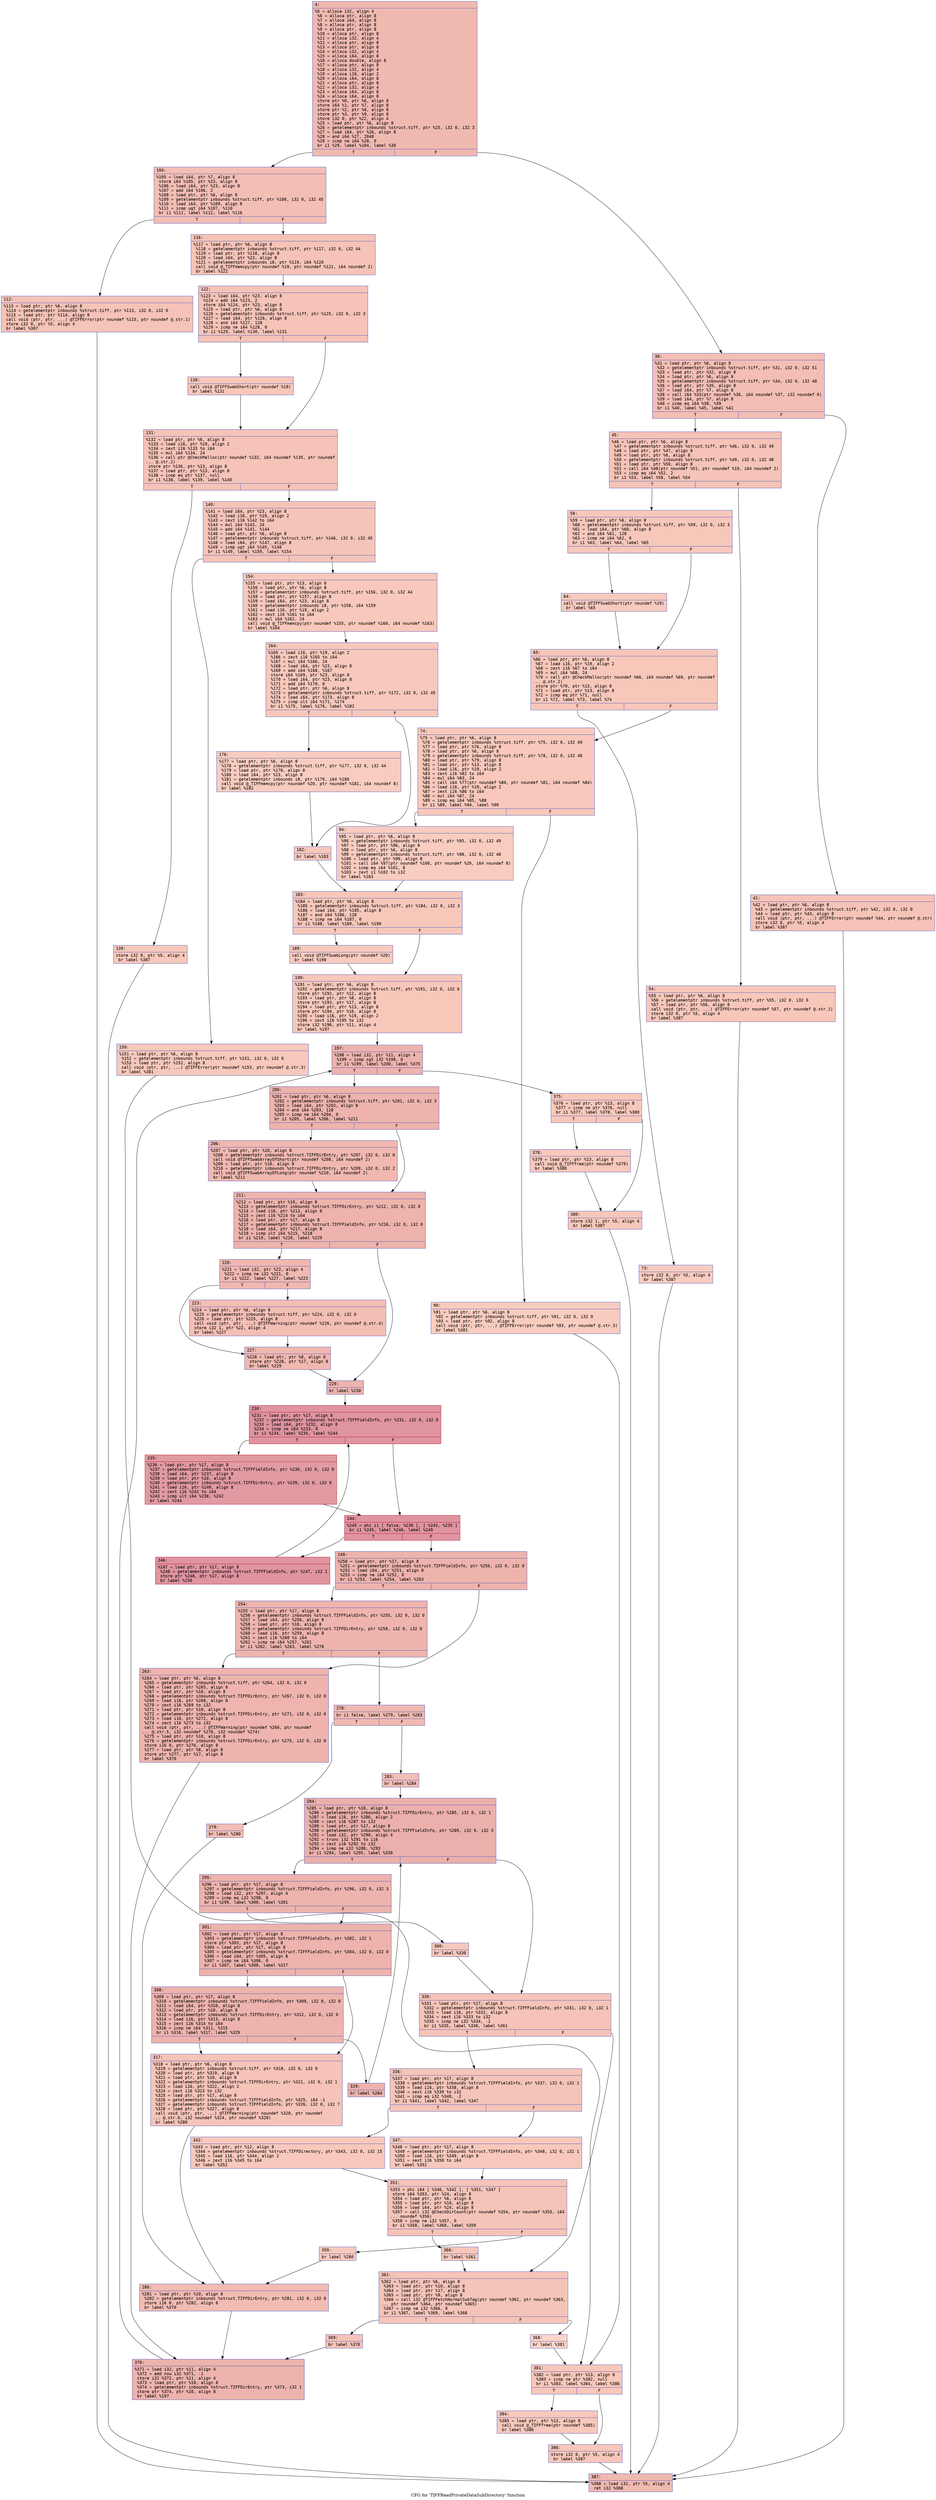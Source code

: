digraph "CFG for 'TIFFReadPrivateDataSubDirectory' function" {
	label="CFG for 'TIFFReadPrivateDataSubDirectory' function";

	Node0x600003046120 [shape=record,color="#3d50c3ff", style=filled, fillcolor="#de614d70" fontname="Courier",label="{4:\l|  %5 = alloca i32, align 4\l  %6 = alloca ptr, align 8\l  %7 = alloca i64, align 8\l  %8 = alloca ptr, align 8\l  %9 = alloca ptr, align 8\l  %10 = alloca ptr, align 8\l  %11 = alloca i32, align 4\l  %12 = alloca ptr, align 8\l  %13 = alloca ptr, align 8\l  %14 = alloca i32, align 4\l  %15 = alloca i64, align 8\l  %16 = alloca double, align 8\l  %17 = alloca ptr, align 8\l  %18 = alloca i32, align 4\l  %19 = alloca i16, align 2\l  %20 = alloca i64, align 8\l  %21 = alloca ptr, align 8\l  %22 = alloca i32, align 4\l  %23 = alloca i64, align 8\l  %24 = alloca i64, align 8\l  store ptr %0, ptr %6, align 8\l  store i64 %1, ptr %7, align 8\l  store ptr %2, ptr %8, align 8\l  store ptr %3, ptr %9, align 8\l  store i32 0, ptr %22, align 4\l  %25 = load ptr, ptr %6, align 8\l  %26 = getelementptr inbounds %struct.tiff, ptr %25, i32 0, i32 3\l  %27 = load i64, ptr %26, align 8\l  %28 = and i64 %27, 2048\l  %29 = icmp ne i64 %28, 0\l  br i1 %29, label %104, label %30\l|{<s0>T|<s1>F}}"];
	Node0x600003046120:s0 -> Node0x6000030464e0[tooltip="4 -> 104\nProbability 50.00%" ];
	Node0x600003046120:s1 -> Node0x600003046170[tooltip="4 -> 30\nProbability 50.00%" ];
	Node0x600003046170 [shape=record,color="#3d50c3ff", style=filled, fillcolor="#e36c5570" fontname="Courier",label="{30:\l|  %31 = load ptr, ptr %6, align 8\l  %32 = getelementptr inbounds %struct.tiff, ptr %31, i32 0, i32 51\l  %33 = load ptr, ptr %32, align 8\l  %34 = load ptr, ptr %6, align 8\l  %35 = getelementptr inbounds %struct.tiff, ptr %34, i32 0, i32 48\l  %36 = load ptr, ptr %35, align 8\l  %37 = load i64, ptr %7, align 8\l  %38 = call i64 %33(ptr noundef %36, i64 noundef %37, i32 noundef 0)\l  %39 = load i64, ptr %7, align 8\l  %40 = icmp eq i64 %38, %39\l  br i1 %40, label %45, label %41\l|{<s0>T|<s1>F}}"];
	Node0x600003046170:s0 -> Node0x600003046210[tooltip="30 -> 45\nProbability 50.00%" ];
	Node0x600003046170:s1 -> Node0x6000030461c0[tooltip="30 -> 41\nProbability 50.00%" ];
	Node0x6000030461c0 [shape=record,color="#3d50c3ff", style=filled, fillcolor="#e8765c70" fontname="Courier",label="{41:\l|  %42 = load ptr, ptr %6, align 8\l  %43 = getelementptr inbounds %struct.tiff, ptr %42, i32 0, i32 0\l  %44 = load ptr, ptr %43, align 8\l  call void (ptr, ptr, ...) @TIFFError(ptr noundef %44, ptr noundef @.str)\l  store i32 0, ptr %5, align 4\l  br label %387\l}"];
	Node0x6000030461c0 -> Node0x600003047750[tooltip="41 -> 387\nProbability 100.00%" ];
	Node0x600003046210 [shape=record,color="#3d50c3ff", style=filled, fillcolor="#e8765c70" fontname="Courier",label="{45:\l|  %46 = load ptr, ptr %6, align 8\l  %47 = getelementptr inbounds %struct.tiff, ptr %46, i32 0, i32 49\l  %48 = load ptr, ptr %47, align 8\l  %49 = load ptr, ptr %6, align 8\l  %50 = getelementptr inbounds %struct.tiff, ptr %49, i32 0, i32 48\l  %51 = load ptr, ptr %50, align 8\l  %52 = call i64 %48(ptr noundef %51, ptr noundef %19, i64 noundef 2)\l  %53 = icmp eq i64 %52, 2\l  br i1 %53, label %58, label %54\l|{<s0>T|<s1>F}}"];
	Node0x600003046210:s0 -> Node0x6000030462b0[tooltip="45 -> 58\nProbability 50.00%" ];
	Node0x600003046210:s1 -> Node0x600003046260[tooltip="45 -> 54\nProbability 50.00%" ];
	Node0x600003046260 [shape=record,color="#3d50c3ff", style=filled, fillcolor="#ec7f6370" fontname="Courier",label="{54:\l|  %55 = load ptr, ptr %6, align 8\l  %56 = getelementptr inbounds %struct.tiff, ptr %55, i32 0, i32 0\l  %57 = load ptr, ptr %56, align 8\l  call void (ptr, ptr, ...) @TIFFError(ptr noundef %57, ptr noundef @.str.1)\l  store i32 0, ptr %5, align 4\l  br label %387\l}"];
	Node0x600003046260 -> Node0x600003047750[tooltip="54 -> 387\nProbability 100.00%" ];
	Node0x6000030462b0 [shape=record,color="#3d50c3ff", style=filled, fillcolor="#ec7f6370" fontname="Courier",label="{58:\l|  %59 = load ptr, ptr %6, align 8\l  %60 = getelementptr inbounds %struct.tiff, ptr %59, i32 0, i32 3\l  %61 = load i64, ptr %60, align 8\l  %62 = and i64 %61, 128\l  %63 = icmp ne i64 %62, 0\l  br i1 %63, label %64, label %65\l|{<s0>T|<s1>F}}"];
	Node0x6000030462b0:s0 -> Node0x600003046300[tooltip="58 -> 64\nProbability 50.00%" ];
	Node0x6000030462b0:s1 -> Node0x600003046350[tooltip="58 -> 65\nProbability 50.00%" ];
	Node0x600003046300 [shape=record,color="#3d50c3ff", style=filled, fillcolor="#ef886b70" fontname="Courier",label="{64:\l|  call void @TIFFSwabShort(ptr noundef %19)\l  br label %65\l}"];
	Node0x600003046300 -> Node0x600003046350[tooltip="64 -> 65\nProbability 100.00%" ];
	Node0x600003046350 [shape=record,color="#3d50c3ff", style=filled, fillcolor="#ec7f6370" fontname="Courier",label="{65:\l|  %66 = load ptr, ptr %6, align 8\l  %67 = load i16, ptr %19, align 2\l  %68 = zext i16 %67 to i64\l  %69 = mul i64 %68, 24\l  %70 = call ptr @CheckMalloc(ptr noundef %66, i64 noundef %69, ptr noundef\l... @.str.2)\l  store ptr %70, ptr %13, align 8\l  %71 = load ptr, ptr %13, align 8\l  %72 = icmp eq ptr %71, null\l  br i1 %72, label %73, label %74\l|{<s0>T|<s1>F}}"];
	Node0x600003046350:s0 -> Node0x6000030463a0[tooltip="65 -> 73\nProbability 37.50%" ];
	Node0x600003046350:s1 -> Node0x6000030463f0[tooltip="65 -> 74\nProbability 62.50%" ];
	Node0x6000030463a0 [shape=record,color="#3d50c3ff", style=filled, fillcolor="#f08b6e70" fontname="Courier",label="{73:\l|  store i32 0, ptr %5, align 4\l  br label %387\l}"];
	Node0x6000030463a0 -> Node0x600003047750[tooltip="73 -> 387\nProbability 100.00%" ];
	Node0x6000030463f0 [shape=record,color="#3d50c3ff", style=filled, fillcolor="#ed836670" fontname="Courier",label="{74:\l|  %75 = load ptr, ptr %6, align 8\l  %76 = getelementptr inbounds %struct.tiff, ptr %75, i32 0, i32 49\l  %77 = load ptr, ptr %76, align 8\l  %78 = load ptr, ptr %6, align 8\l  %79 = getelementptr inbounds %struct.tiff, ptr %78, i32 0, i32 48\l  %80 = load ptr, ptr %79, align 8\l  %81 = load ptr, ptr %13, align 8\l  %82 = load i16, ptr %19, align 2\l  %83 = zext i16 %82 to i64\l  %84 = mul i64 %83, 24\l  %85 = call i64 %77(ptr noundef %80, ptr noundef %81, i64 noundef %84)\l  %86 = load i16, ptr %19, align 2\l  %87 = zext i16 %86 to i64\l  %88 = mul i64 %87, 24\l  %89 = icmp eq i64 %85, %88\l  br i1 %89, label %94, label %90\l|{<s0>T|<s1>F}}"];
	Node0x6000030463f0:s0 -> Node0x600003046490[tooltip="74 -> 94\nProbability 50.00%" ];
	Node0x6000030463f0:s1 -> Node0x600003046440[tooltip="74 -> 90\nProbability 50.00%" ];
	Node0x600003046440 [shape=record,color="#3d50c3ff", style=filled, fillcolor="#f08b6e70" fontname="Courier",label="{90:\l|  %91 = load ptr, ptr %6, align 8\l  %92 = getelementptr inbounds %struct.tiff, ptr %91, i32 0, i32 0\l  %93 = load ptr, ptr %92, align 8\l  call void (ptr, ptr, ...) @TIFFError(ptr noundef %93, ptr noundef @.str.3)\l  br label %381\l}"];
	Node0x600003046440 -> Node0x600003047660[tooltip="90 -> 381\nProbability 100.00%" ];
	Node0x600003046490 [shape=record,color="#3d50c3ff", style=filled, fillcolor="#f08b6e70" fontname="Courier",label="{94:\l|  %95 = load ptr, ptr %6, align 8\l  %96 = getelementptr inbounds %struct.tiff, ptr %95, i32 0, i32 49\l  %97 = load ptr, ptr %96, align 8\l  %98 = load ptr, ptr %6, align 8\l  %99 = getelementptr inbounds %struct.tiff, ptr %98, i32 0, i32 48\l  %100 = load ptr, ptr %99, align 8\l  %101 = call i64 %97(ptr noundef %100, ptr noundef %20, i64 noundef 8)\l  %102 = icmp eq i64 %101, 8\l  %103 = zext i1 %102 to i32\l  br label %183\l}"];
	Node0x600003046490 -> Node0x6000030468f0[tooltip="94 -> 183\nProbability 100.00%" ];
	Node0x6000030464e0 [shape=record,color="#3d50c3ff", style=filled, fillcolor="#e36c5570" fontname="Courier",label="{104:\l|  %105 = load i64, ptr %7, align 8\l  store i64 %105, ptr %23, align 8\l  %106 = load i64, ptr %23, align 8\l  %107 = add i64 %106, 2\l  %108 = load ptr, ptr %6, align 8\l  %109 = getelementptr inbounds %struct.tiff, ptr %108, i32 0, i32 45\l  %110 = load i64, ptr %109, align 8\l  %111 = icmp ugt i64 %107, %110\l  br i1 %111, label %112, label %116\l|{<s0>T|<s1>F}}"];
	Node0x6000030464e0:s0 -> Node0x600003046530[tooltip="104 -> 112\nProbability 50.00%" ];
	Node0x6000030464e0:s1 -> Node0x600003046580[tooltip="104 -> 116\nProbability 50.00%" ];
	Node0x600003046530 [shape=record,color="#3d50c3ff", style=filled, fillcolor="#e8765c70" fontname="Courier",label="{112:\l|  %113 = load ptr, ptr %6, align 8\l  %114 = getelementptr inbounds %struct.tiff, ptr %113, i32 0, i32 0\l  %115 = load ptr, ptr %114, align 8\l  call void (ptr, ptr, ...) @TIFFError(ptr noundef %115, ptr noundef @.str.1)\l  store i32 0, ptr %5, align 4\l  br label %387\l}"];
	Node0x600003046530 -> Node0x600003047750[tooltip="112 -> 387\nProbability 100.00%" ];
	Node0x600003046580 [shape=record,color="#3d50c3ff", style=filled, fillcolor="#e8765c70" fontname="Courier",label="{116:\l|  %117 = load ptr, ptr %6, align 8\l  %118 = getelementptr inbounds %struct.tiff, ptr %117, i32 0, i32 44\l  %119 = load ptr, ptr %118, align 8\l  %120 = load i64, ptr %23, align 8\l  %121 = getelementptr inbounds i8, ptr %119, i64 %120\l  call void @_TIFFmemcpy(ptr noundef %19, ptr noundef %121, i64 noundef 2)\l  br label %122\l}"];
	Node0x600003046580 -> Node0x6000030465d0[tooltip="116 -> 122\nProbability 100.00%" ];
	Node0x6000030465d0 [shape=record,color="#3d50c3ff", style=filled, fillcolor="#e8765c70" fontname="Courier",label="{122:\l|  %123 = load i64, ptr %23, align 8\l  %124 = add i64 %123, 2\l  store i64 %124, ptr %23, align 8\l  %125 = load ptr, ptr %6, align 8\l  %126 = getelementptr inbounds %struct.tiff, ptr %125, i32 0, i32 3\l  %127 = load i64, ptr %126, align 8\l  %128 = and i64 %127, 128\l  %129 = icmp ne i64 %128, 0\l  br i1 %129, label %130, label %131\l|{<s0>T|<s1>F}}"];
	Node0x6000030465d0:s0 -> Node0x600003046620[tooltip="122 -> 130\nProbability 50.00%" ];
	Node0x6000030465d0:s1 -> Node0x600003046670[tooltip="122 -> 131\nProbability 50.00%" ];
	Node0x600003046620 [shape=record,color="#3d50c3ff", style=filled, fillcolor="#ec7f6370" fontname="Courier",label="{130:\l|  call void @TIFFSwabShort(ptr noundef %19)\l  br label %131\l}"];
	Node0x600003046620 -> Node0x600003046670[tooltip="130 -> 131\nProbability 100.00%" ];
	Node0x600003046670 [shape=record,color="#3d50c3ff", style=filled, fillcolor="#e8765c70" fontname="Courier",label="{131:\l|  %132 = load ptr, ptr %6, align 8\l  %133 = load i16, ptr %19, align 2\l  %134 = zext i16 %133 to i64\l  %135 = mul i64 %134, 24\l  %136 = call ptr @CheckMalloc(ptr noundef %132, i64 noundef %135, ptr noundef\l... @.str.2)\l  store ptr %136, ptr %13, align 8\l  %137 = load ptr, ptr %13, align 8\l  %138 = icmp eq ptr %137, null\l  br i1 %138, label %139, label %140\l|{<s0>T|<s1>F}}"];
	Node0x600003046670:s0 -> Node0x6000030466c0[tooltip="131 -> 139\nProbability 37.50%" ];
	Node0x600003046670:s1 -> Node0x600003046710[tooltip="131 -> 140\nProbability 62.50%" ];
	Node0x6000030466c0 [shape=record,color="#3d50c3ff", style=filled, fillcolor="#ed836670" fontname="Courier",label="{139:\l|  store i32 0, ptr %5, align 4\l  br label %387\l}"];
	Node0x6000030466c0 -> Node0x600003047750[tooltip="139 -> 387\nProbability 100.00%" ];
	Node0x600003046710 [shape=record,color="#3d50c3ff", style=filled, fillcolor="#e97a5f70" fontname="Courier",label="{140:\l|  %141 = load i64, ptr %23, align 8\l  %142 = load i16, ptr %19, align 2\l  %143 = zext i16 %142 to i64\l  %144 = mul i64 %143, 24\l  %145 = add i64 %141, %144\l  %146 = load ptr, ptr %6, align 8\l  %147 = getelementptr inbounds %struct.tiff, ptr %146, i32 0, i32 45\l  %148 = load i64, ptr %147, align 8\l  %149 = icmp ugt i64 %145, %148\l  br i1 %149, label %150, label %154\l|{<s0>T|<s1>F}}"];
	Node0x600003046710:s0 -> Node0x600003046760[tooltip="140 -> 150\nProbability 50.00%" ];
	Node0x600003046710:s1 -> Node0x6000030467b0[tooltip="140 -> 154\nProbability 50.00%" ];
	Node0x600003046760 [shape=record,color="#3d50c3ff", style=filled, fillcolor="#ed836670" fontname="Courier",label="{150:\l|  %151 = load ptr, ptr %6, align 8\l  %152 = getelementptr inbounds %struct.tiff, ptr %151, i32 0, i32 0\l  %153 = load ptr, ptr %152, align 8\l  call void (ptr, ptr, ...) @TIFFError(ptr noundef %153, ptr noundef @.str.3)\l  br label %381\l}"];
	Node0x600003046760 -> Node0x600003047660[tooltip="150 -> 381\nProbability 100.00%" ];
	Node0x6000030467b0 [shape=record,color="#3d50c3ff", style=filled, fillcolor="#ed836670" fontname="Courier",label="{154:\l|  %155 = load ptr, ptr %13, align 8\l  %156 = load ptr, ptr %6, align 8\l  %157 = getelementptr inbounds %struct.tiff, ptr %156, i32 0, i32 44\l  %158 = load ptr, ptr %157, align 8\l  %159 = load i64, ptr %23, align 8\l  %160 = getelementptr inbounds i8, ptr %158, i64 %159\l  %161 = load i16, ptr %19, align 2\l  %162 = zext i16 %161 to i64\l  %163 = mul i64 %162, 24\l  call void @_TIFFmemcpy(ptr noundef %155, ptr noundef %160, i64 noundef %163)\l  br label %164\l}"];
	Node0x6000030467b0 -> Node0x600003046800[tooltip="154 -> 164\nProbability 100.00%" ];
	Node0x600003046800 [shape=record,color="#3d50c3ff", style=filled, fillcolor="#ed836670" fontname="Courier",label="{164:\l|  %165 = load i16, ptr %19, align 2\l  %166 = zext i16 %165 to i64\l  %167 = mul i64 %166, 24\l  %168 = load i64, ptr %23, align 8\l  %169 = add i64 %168, %167\l  store i64 %169, ptr %23, align 8\l  %170 = load i64, ptr %23, align 8\l  %171 = add i64 %170, 8\l  %172 = load ptr, ptr %6, align 8\l  %173 = getelementptr inbounds %struct.tiff, ptr %172, i32 0, i32 45\l  %174 = load i64, ptr %173, align 8\l  %175 = icmp ult i64 %171, %174\l  br i1 %175, label %176, label %182\l|{<s0>T|<s1>F}}"];
	Node0x600003046800:s0 -> Node0x600003046850[tooltip="164 -> 176\nProbability 50.00%" ];
	Node0x600003046800:s1 -> Node0x6000030468a0[tooltip="164 -> 182\nProbability 50.00%" ];
	Node0x600003046850 [shape=record,color="#3d50c3ff", style=filled, fillcolor="#f08b6e70" fontname="Courier",label="{176:\l|  %177 = load ptr, ptr %6, align 8\l  %178 = getelementptr inbounds %struct.tiff, ptr %177, i32 0, i32 44\l  %179 = load ptr, ptr %178, align 8\l  %180 = load i64, ptr %23, align 8\l  %181 = getelementptr inbounds i8, ptr %179, i64 %180\l  call void @_TIFFmemcpy(ptr noundef %20, ptr noundef %181, i64 noundef 8)\l  br label %182\l}"];
	Node0x600003046850 -> Node0x6000030468a0[tooltip="176 -> 182\nProbability 100.00%" ];
	Node0x6000030468a0 [shape=record,color="#3d50c3ff", style=filled, fillcolor="#ed836670" fontname="Courier",label="{182:\l|  br label %183\l}"];
	Node0x6000030468a0 -> Node0x6000030468f0[tooltip="182 -> 183\nProbability 100.00%" ];
	Node0x6000030468f0 [shape=record,color="#3d50c3ff", style=filled, fillcolor="#ec7f6370" fontname="Courier",label="{183:\l|  %184 = load ptr, ptr %6, align 8\l  %185 = getelementptr inbounds %struct.tiff, ptr %184, i32 0, i32 3\l  %186 = load i64, ptr %185, align 8\l  %187 = and i64 %186, 128\l  %188 = icmp ne i64 %187, 0\l  br i1 %188, label %189, label %190\l|{<s0>T|<s1>F}}"];
	Node0x6000030468f0:s0 -> Node0x600003046940[tooltip="183 -> 189\nProbability 50.00%" ];
	Node0x6000030468f0:s1 -> Node0x600003046990[tooltip="183 -> 190\nProbability 50.00%" ];
	Node0x600003046940 [shape=record,color="#3d50c3ff", style=filled, fillcolor="#ef886b70" fontname="Courier",label="{189:\l|  call void @TIFFSwabLong(ptr noundef %20)\l  br label %190\l}"];
	Node0x600003046940 -> Node0x600003046990[tooltip="189 -> 190\nProbability 100.00%" ];
	Node0x600003046990 [shape=record,color="#3d50c3ff", style=filled, fillcolor="#ec7f6370" fontname="Courier",label="{190:\l|  %191 = load ptr, ptr %6, align 8\l  %192 = getelementptr inbounds %struct.tiff, ptr %191, i32 0, i32 6\l  store ptr %192, ptr %12, align 8\l  %193 = load ptr, ptr %8, align 8\l  store ptr %193, ptr %17, align 8\l  %194 = load ptr, ptr %13, align 8\l  store ptr %194, ptr %10, align 8\l  %195 = load i16, ptr %19, align 2\l  %196 = zext i16 %195 to i32\l  store i32 %196, ptr %11, align 4\l  br label %197\l}"];
	Node0x600003046990 -> Node0x6000030469e0[tooltip="190 -> 197\nProbability 100.00%" ];
	Node0x6000030469e0 [shape=record,color="#3d50c3ff", style=filled, fillcolor="#d6524470" fontname="Courier",label="{197:\l|  %198 = load i32, ptr %11, align 4\l  %199 = icmp sgt i32 %198, 0\l  br i1 %199, label %200, label %375\l|{<s0>T|<s1>F}}"];
	Node0x6000030469e0:s0 -> Node0x600003046a30[tooltip="197 -> 200\nProbability 96.88%" ];
	Node0x6000030469e0:s1 -> Node0x600003047570[tooltip="197 -> 375\nProbability 3.12%" ];
	Node0x600003046a30 [shape=record,color="#3d50c3ff", style=filled, fillcolor="#d6524470" fontname="Courier",label="{200:\l|  %201 = load ptr, ptr %6, align 8\l  %202 = getelementptr inbounds %struct.tiff, ptr %201, i32 0, i32 3\l  %203 = load i64, ptr %202, align 8\l  %204 = and i64 %203, 128\l  %205 = icmp ne i64 %204, 0\l  br i1 %205, label %206, label %211\l|{<s0>T|<s1>F}}"];
	Node0x600003046a30:s0 -> Node0x600003046a80[tooltip="200 -> 206\nProbability 50.00%" ];
	Node0x600003046a30:s1 -> Node0x600003046ad0[tooltip="200 -> 211\nProbability 50.00%" ];
	Node0x600003046a80 [shape=record,color="#3d50c3ff", style=filled, fillcolor="#dc5d4a70" fontname="Courier",label="{206:\l|  %207 = load ptr, ptr %10, align 8\l  %208 = getelementptr inbounds %struct.TIFFDirEntry, ptr %207, i32 0, i32 0\l  call void @TIFFSwabArrayOfShort(ptr noundef %208, i64 noundef 2)\l  %209 = load ptr, ptr %10, align 8\l  %210 = getelementptr inbounds %struct.TIFFDirEntry, ptr %209, i32 0, i32 2\l  call void @TIFFSwabArrayOfLong(ptr noundef %210, i64 noundef 2)\l  br label %211\l}"];
	Node0x600003046a80 -> Node0x600003046ad0[tooltip="206 -> 211\nProbability 100.00%" ];
	Node0x600003046ad0 [shape=record,color="#3d50c3ff", style=filled, fillcolor="#d6524470" fontname="Courier",label="{211:\l|  %212 = load ptr, ptr %10, align 8\l  %213 = getelementptr inbounds %struct.TIFFDirEntry, ptr %212, i32 0, i32 0\l  %214 = load i16, ptr %213, align 8\l  %215 = zext i16 %214 to i64\l  %216 = load ptr, ptr %17, align 8\l  %217 = getelementptr inbounds %struct.TIFFFieldInfo, ptr %216, i32 0, i32 0\l  %218 = load i64, ptr %217, align 8\l  %219 = icmp ult i64 %215, %218\l  br i1 %219, label %220, label %229\l|{<s0>T|<s1>F}}"];
	Node0x600003046ad0:s0 -> Node0x600003046b20[tooltip="211 -> 220\nProbability 50.00%" ];
	Node0x600003046ad0:s1 -> Node0x600003046c10[tooltip="211 -> 229\nProbability 50.00%" ];
	Node0x600003046b20 [shape=record,color="#3d50c3ff", style=filled, fillcolor="#dc5d4a70" fontname="Courier",label="{220:\l|  %221 = load i32, ptr %22, align 4\l  %222 = icmp ne i32 %221, 0\l  br i1 %222, label %227, label %223\l|{<s0>T|<s1>F}}"];
	Node0x600003046b20:s0 -> Node0x600003046bc0[tooltip="220 -> 227\nProbability 62.50%" ];
	Node0x600003046b20:s1 -> Node0x600003046b70[tooltip="220 -> 223\nProbability 37.50%" ];
	Node0x600003046b70 [shape=record,color="#3d50c3ff", style=filled, fillcolor="#e36c5570" fontname="Courier",label="{223:\l|  %224 = load ptr, ptr %6, align 8\l  %225 = getelementptr inbounds %struct.tiff, ptr %224, i32 0, i32 0\l  %226 = load ptr, ptr %225, align 8\l  call void (ptr, ptr, ...) @TIFFWarning(ptr noundef %226, ptr noundef @.str.4)\l  store i32 1, ptr %22, align 4\l  br label %227\l}"];
	Node0x600003046b70 -> Node0x600003046bc0[tooltip="223 -> 227\nProbability 100.00%" ];
	Node0x600003046bc0 [shape=record,color="#3d50c3ff", style=filled, fillcolor="#dc5d4a70" fontname="Courier",label="{227:\l|  %228 = load ptr, ptr %8, align 8\l  store ptr %228, ptr %17, align 8\l  br label %229\l}"];
	Node0x600003046bc0 -> Node0x600003046c10[tooltip="227 -> 229\nProbability 100.00%" ];
	Node0x600003046c10 [shape=record,color="#3d50c3ff", style=filled, fillcolor="#d6524470" fontname="Courier",label="{229:\l|  br label %230\l}"];
	Node0x600003046c10 -> Node0x600003046c60[tooltip="229 -> 230\nProbability 100.00%" ];
	Node0x600003046c60 [shape=record,color="#b70d28ff", style=filled, fillcolor="#b70d2870" fontname="Courier",label="{230:\l|  %231 = load ptr, ptr %17, align 8\l  %232 = getelementptr inbounds %struct.TIFFFieldInfo, ptr %231, i32 0, i32 0\l  %233 = load i64, ptr %232, align 8\l  %234 = icmp ne i64 %233, 0\l  br i1 %234, label %235, label %244\l|{<s0>T|<s1>F}}"];
	Node0x600003046c60:s0 -> Node0x600003046cb0[tooltip="230 -> 235\nProbability 62.50%" ];
	Node0x600003046c60:s1 -> Node0x600003046d00[tooltip="230 -> 244\nProbability 37.50%" ];
	Node0x600003046cb0 [shape=record,color="#b70d28ff", style=filled, fillcolor="#bb1b2c70" fontname="Courier",label="{235:\l|  %236 = load ptr, ptr %17, align 8\l  %237 = getelementptr inbounds %struct.TIFFFieldInfo, ptr %236, i32 0, i32 0\l  %238 = load i64, ptr %237, align 8\l  %239 = load ptr, ptr %10, align 8\l  %240 = getelementptr inbounds %struct.TIFFDirEntry, ptr %239, i32 0, i32 0\l  %241 = load i16, ptr %240, align 8\l  %242 = zext i16 %241 to i64\l  %243 = icmp ult i64 %238, %242\l  br label %244\l}"];
	Node0x600003046cb0 -> Node0x600003046d00[tooltip="235 -> 244\nProbability 100.00%" ];
	Node0x600003046d00 [shape=record,color="#b70d28ff", style=filled, fillcolor="#b70d2870" fontname="Courier",label="{244:\l|  %245 = phi i1 [ false, %230 ], [ %243, %235 ]\l  br i1 %245, label %246, label %249\l|{<s0>T|<s1>F}}"];
	Node0x600003046d00:s0 -> Node0x600003046d50[tooltip="244 -> 246\nProbability 96.88%" ];
	Node0x600003046d00:s1 -> Node0x600003046da0[tooltip="244 -> 249\nProbability 3.12%" ];
	Node0x600003046d50 [shape=record,color="#b70d28ff", style=filled, fillcolor="#b70d2870" fontname="Courier",label="{246:\l|  %247 = load ptr, ptr %17, align 8\l  %248 = getelementptr inbounds %struct.TIFFFieldInfo, ptr %247, i32 1\l  store ptr %248, ptr %17, align 8\l  br label %230\l}"];
	Node0x600003046d50 -> Node0x600003046c60[tooltip="246 -> 230\nProbability 100.00%" ];
	Node0x600003046da0 [shape=record,color="#3d50c3ff", style=filled, fillcolor="#d6524470" fontname="Courier",label="{249:\l|  %250 = load ptr, ptr %17, align 8\l  %251 = getelementptr inbounds %struct.TIFFFieldInfo, ptr %250, i32 0, i32 0\l  %252 = load i64, ptr %251, align 8\l  %253 = icmp ne i64 %252, 0\l  br i1 %253, label %254, label %263\l|{<s0>T|<s1>F}}"];
	Node0x600003046da0:s0 -> Node0x600003046df0[tooltip="249 -> 254\nProbability 62.50%" ];
	Node0x600003046da0:s1 -> Node0x600003046e40[tooltip="249 -> 263\nProbability 37.50%" ];
	Node0x600003046df0 [shape=record,color="#3d50c3ff", style=filled, fillcolor="#d8564670" fontname="Courier",label="{254:\l|  %255 = load ptr, ptr %17, align 8\l  %256 = getelementptr inbounds %struct.TIFFFieldInfo, ptr %255, i32 0, i32 0\l  %257 = load i64, ptr %256, align 8\l  %258 = load ptr, ptr %10, align 8\l  %259 = getelementptr inbounds %struct.TIFFDirEntry, ptr %258, i32 0, i32 0\l  %260 = load i16, ptr %259, align 8\l  %261 = zext i16 %260 to i64\l  %262 = icmp ne i64 %257, %261\l  br i1 %262, label %263, label %278\l|{<s0>T|<s1>F}}"];
	Node0x600003046df0:s0 -> Node0x600003046e40[tooltip="254 -> 263\nProbability 50.00%" ];
	Node0x600003046df0:s1 -> Node0x600003046e90[tooltip="254 -> 278\nProbability 50.00%" ];
	Node0x600003046e40 [shape=record,color="#3d50c3ff", style=filled, fillcolor="#d8564670" fontname="Courier",label="{263:\l|  %264 = load ptr, ptr %6, align 8\l  %265 = getelementptr inbounds %struct.tiff, ptr %264, i32 0, i32 0\l  %266 = load ptr, ptr %265, align 8\l  %267 = load ptr, ptr %10, align 8\l  %268 = getelementptr inbounds %struct.TIFFDirEntry, ptr %267, i32 0, i32 0\l  %269 = load i16, ptr %268, align 8\l  %270 = zext i16 %269 to i32\l  %271 = load ptr, ptr %10, align 8\l  %272 = getelementptr inbounds %struct.TIFFDirEntry, ptr %271, i32 0, i32 0\l  %273 = load i16, ptr %272, align 8\l  %274 = zext i16 %273 to i32\l  call void (ptr, ptr, ...) @TIFFWarning(ptr noundef %266, ptr noundef\l... @.str.5, i32 noundef %270, i32 noundef %274)\l  %275 = load ptr, ptr %10, align 8\l  %276 = getelementptr inbounds %struct.TIFFDirEntry, ptr %275, i32 0, i32 0\l  store i16 0, ptr %276, align 8\l  %277 = load ptr, ptr %8, align 8\l  store ptr %277, ptr %17, align 8\l  br label %370\l}"];
	Node0x600003046e40 -> Node0x600003047520[tooltip="263 -> 370\nProbability 100.00%" ];
	Node0x600003046e90 [shape=record,color="#3d50c3ff", style=filled, fillcolor="#de614d70" fontname="Courier",label="{278:\l|  br i1 false, label %279, label %283\l|{<s0>T|<s1>F}}"];
	Node0x600003046e90:s0 -> Node0x600003046ee0[tooltip="278 -> 279\nProbability 50.00%" ];
	Node0x600003046e90:s1 -> Node0x600003046f80[tooltip="278 -> 283\nProbability 50.00%" ];
	Node0x600003046ee0 [shape=record,color="#3d50c3ff", style=filled, fillcolor="#e36c5570" fontname="Courier",label="{279:\l|  br label %280\l}"];
	Node0x600003046ee0 -> Node0x600003046f30[tooltip="279 -> 280\nProbability 100.00%" ];
	Node0x600003046f30 [shape=record,color="#3d50c3ff", style=filled, fillcolor="#e1675170" fontname="Courier",label="{280:\l|  %281 = load ptr, ptr %10, align 8\l  %282 = getelementptr inbounds %struct.TIFFDirEntry, ptr %281, i32 0, i32 0\l  store i16 0, ptr %282, align 8\l  br label %370\l}"];
	Node0x600003046f30 -> Node0x600003047520[tooltip="280 -> 370\nProbability 100.00%" ];
	Node0x600003046f80 [shape=record,color="#3d50c3ff", style=filled, fillcolor="#e36c5570" fontname="Courier",label="{283:\l|  br label %284\l}"];
	Node0x600003046f80 -> Node0x600003046fd0[tooltip="283 -> 284\nProbability 100.00%" ];
	Node0x600003046fd0 [shape=record,color="#3d50c3ff", style=filled, fillcolor="#d24b4070" fontname="Courier",label="{284:\l|  %285 = load ptr, ptr %10, align 8\l  %286 = getelementptr inbounds %struct.TIFFDirEntry, ptr %285, i32 0, i32 1\l  %287 = load i16, ptr %286, align 2\l  %288 = zext i16 %287 to i32\l  %289 = load ptr, ptr %17, align 8\l  %290 = getelementptr inbounds %struct.TIFFFieldInfo, ptr %289, i32 0, i32 3\l  %291 = load i32, ptr %290, align 4\l  %292 = trunc i32 %291 to i16\l  %293 = zext i16 %292 to i32\l  %294 = icmp ne i32 %288, %293\l  br i1 %294, label %295, label %330\l|{<s0>T|<s1>F}}"];
	Node0x600003046fd0:s0 -> Node0x600003047020[tooltip="284 -> 295\nProbability 96.88%" ];
	Node0x600003046fd0:s1 -> Node0x600003047200[tooltip="284 -> 330\nProbability 3.12%" ];
	Node0x600003047020 [shape=record,color="#3d50c3ff", style=filled, fillcolor="#d6524470" fontname="Courier",label="{295:\l|  %296 = load ptr, ptr %17, align 8\l  %297 = getelementptr inbounds %struct.TIFFFieldInfo, ptr %296, i32 0, i32 3\l  %298 = load i32, ptr %297, align 4\l  %299 = icmp eq i32 %298, 0\l  br i1 %299, label %300, label %301\l|{<s0>T|<s1>F}}"];
	Node0x600003047020:s0 -> Node0x600003047070[tooltip="295 -> 300\nProbability 3.12%" ];
	Node0x600003047020:s1 -> Node0x6000030470c0[tooltip="295 -> 301\nProbability 96.88%" ];
	Node0x600003047070 [shape=record,color="#3d50c3ff", style=filled, fillcolor="#ec7f6370" fontname="Courier",label="{300:\l|  br label %330\l}"];
	Node0x600003047070 -> Node0x600003047200[tooltip="300 -> 330\nProbability 100.00%" ];
	Node0x6000030470c0 [shape=record,color="#3d50c3ff", style=filled, fillcolor="#d6524470" fontname="Courier",label="{301:\l|  %302 = load ptr, ptr %17, align 8\l  %303 = getelementptr inbounds %struct.TIFFFieldInfo, ptr %302, i32 1\l  store ptr %303, ptr %17, align 8\l  %304 = load ptr, ptr %17, align 8\l  %305 = getelementptr inbounds %struct.TIFFFieldInfo, ptr %304, i32 0, i32 0\l  %306 = load i64, ptr %305, align 8\l  %307 = icmp ne i64 %306, 0\l  br i1 %307, label %308, label %317\l|{<s0>T|<s1>F}}"];
	Node0x6000030470c0:s0 -> Node0x600003047110[tooltip="301 -> 308\nProbability 96.88%" ];
	Node0x6000030470c0:s1 -> Node0x600003047160[tooltip="301 -> 317\nProbability 3.12%" ];
	Node0x600003047110 [shape=record,color="#3d50c3ff", style=filled, fillcolor="#d6524470" fontname="Courier",label="{308:\l|  %309 = load ptr, ptr %17, align 8\l  %310 = getelementptr inbounds %struct.TIFFFieldInfo, ptr %309, i32 0, i32 0\l  %311 = load i64, ptr %310, align 8\l  %312 = load ptr, ptr %10, align 8\l  %313 = getelementptr inbounds %struct.TIFFDirEntry, ptr %312, i32 0, i32 0\l  %314 = load i16, ptr %313, align 8\l  %315 = zext i16 %314 to i64\l  %316 = icmp ne i64 %311, %315\l  br i1 %316, label %317, label %329\l|{<s0>T|<s1>F}}"];
	Node0x600003047110:s0 -> Node0x600003047160[tooltip="308 -> 317\nProbability 3.12%" ];
	Node0x600003047110:s1 -> Node0x6000030471b0[tooltip="308 -> 329\nProbability 96.88%" ];
	Node0x600003047160 [shape=record,color="#3d50c3ff", style=filled, fillcolor="#e8765c70" fontname="Courier",label="{317:\l|  %318 = load ptr, ptr %6, align 8\l  %319 = getelementptr inbounds %struct.tiff, ptr %318, i32 0, i32 0\l  %320 = load ptr, ptr %319, align 8\l  %321 = load ptr, ptr %10, align 8\l  %322 = getelementptr inbounds %struct.TIFFDirEntry, ptr %321, i32 0, i32 1\l  %323 = load i16, ptr %322, align 2\l  %324 = zext i16 %323 to i32\l  %325 = load ptr, ptr %17, align 8\l  %326 = getelementptr inbounds %struct.TIFFFieldInfo, ptr %325, i64 -1\l  %327 = getelementptr inbounds %struct.TIFFFieldInfo, ptr %326, i32 0, i32 7\l  %328 = load ptr, ptr %327, align 8\l  call void (ptr, ptr, ...) @TIFFWarning(ptr noundef %320, ptr noundef\l... @.str.6, i32 noundef %324, ptr noundef %328)\l  br label %280\l}"];
	Node0x600003047160 -> Node0x600003046f30[tooltip="317 -> 280\nProbability 100.00%" ];
	Node0x6000030471b0 [shape=record,color="#3d50c3ff", style=filled, fillcolor="#d6524470" fontname="Courier",label="{329:\l|  br label %284\l}"];
	Node0x6000030471b0 -> Node0x600003046fd0[tooltip="329 -> 284\nProbability 100.00%" ];
	Node0x600003047200 [shape=record,color="#3d50c3ff", style=filled, fillcolor="#e8765c70" fontname="Courier",label="{330:\l|  %331 = load ptr, ptr %17, align 8\l  %332 = getelementptr inbounds %struct.TIFFFieldInfo, ptr %331, i32 0, i32 1\l  %333 = load i16, ptr %332, align 8\l  %334 = sext i16 %333 to i32\l  %335 = icmp ne i32 %334, -1\l  br i1 %335, label %336, label %361\l|{<s0>T|<s1>F}}"];
	Node0x600003047200:s0 -> Node0x600003047250[tooltip="330 -> 336\nProbability 62.50%" ];
	Node0x600003047200:s1 -> Node0x600003047430[tooltip="330 -> 361\nProbability 37.50%" ];
	Node0x600003047250 [shape=record,color="#3d50c3ff", style=filled, fillcolor="#e97a5f70" fontname="Courier",label="{336:\l|  %337 = load ptr, ptr %17, align 8\l  %338 = getelementptr inbounds %struct.TIFFFieldInfo, ptr %337, i32 0, i32 1\l  %339 = load i16, ptr %338, align 8\l  %340 = sext i16 %339 to i32\l  %341 = icmp eq i32 %340, -2\l  br i1 %341, label %342, label %347\l|{<s0>T|<s1>F}}"];
	Node0x600003047250:s0 -> Node0x6000030472a0[tooltip="336 -> 342\nProbability 50.00%" ];
	Node0x600003047250:s1 -> Node0x6000030472f0[tooltip="336 -> 347\nProbability 50.00%" ];
	Node0x6000030472a0 [shape=record,color="#3d50c3ff", style=filled, fillcolor="#ed836670" fontname="Courier",label="{342:\l|  %343 = load ptr, ptr %12, align 8\l  %344 = getelementptr inbounds %struct.TIFFDirectory, ptr %343, i32 0, i32 15\l  %345 = load i16, ptr %344, align 2\l  %346 = zext i16 %345 to i64\l  br label %352\l}"];
	Node0x6000030472a0 -> Node0x600003047340[tooltip="342 -> 352\nProbability 100.00%" ];
	Node0x6000030472f0 [shape=record,color="#3d50c3ff", style=filled, fillcolor="#ed836670" fontname="Courier",label="{347:\l|  %348 = load ptr, ptr %17, align 8\l  %349 = getelementptr inbounds %struct.TIFFFieldInfo, ptr %348, i32 0, i32 1\l  %350 = load i16, ptr %349, align 8\l  %351 = sext i16 %350 to i64\l  br label %352\l}"];
	Node0x6000030472f0 -> Node0x600003047340[tooltip="347 -> 352\nProbability 100.00%" ];
	Node0x600003047340 [shape=record,color="#3d50c3ff", style=filled, fillcolor="#e97a5f70" fontname="Courier",label="{352:\l|  %353 = phi i64 [ %346, %342 ], [ %351, %347 ]\l  store i64 %353, ptr %24, align 8\l  %354 = load ptr, ptr %6, align 8\l  %355 = load ptr, ptr %10, align 8\l  %356 = load i64, ptr %24, align 8\l  %357 = call i32 @CheckDirCount(ptr noundef %354, ptr noundef %355, i64\l... noundef %356)\l  %358 = icmp ne i32 %357, 0\l  br i1 %358, label %360, label %359\l|{<s0>T|<s1>F}}"];
	Node0x600003047340:s0 -> Node0x6000030473e0[tooltip="352 -> 360\nProbability 62.50%" ];
	Node0x600003047340:s1 -> Node0x600003047390[tooltip="352 -> 359\nProbability 37.50%" ];
	Node0x600003047390 [shape=record,color="#3d50c3ff", style=filled, fillcolor="#ef886b70" fontname="Courier",label="{359:\l|  br label %280\l}"];
	Node0x600003047390 -> Node0x600003046f30[tooltip="359 -> 280\nProbability 100.00%" ];
	Node0x6000030473e0 [shape=record,color="#3d50c3ff", style=filled, fillcolor="#ec7f6370" fontname="Courier",label="{360:\l|  br label %361\l}"];
	Node0x6000030473e0 -> Node0x600003047430[tooltip="360 -> 361\nProbability 100.00%" ];
	Node0x600003047430 [shape=record,color="#3d50c3ff", style=filled, fillcolor="#e97a5f70" fontname="Courier",label="{361:\l|  %362 = load ptr, ptr %6, align 8\l  %363 = load ptr, ptr %10, align 8\l  %364 = load ptr, ptr %17, align 8\l  %365 = load ptr, ptr %9, align 8\l  %366 = call i32 @TIFFFetchNormalSubTag(ptr noundef %362, ptr noundef %363,\l... ptr noundef %364, ptr noundef %365)\l  %367 = icmp ne i32 %366, 0\l  br i1 %367, label %369, label %368\l|{<s0>T|<s1>F}}"];
	Node0x600003047430:s0 -> Node0x6000030474d0[tooltip="361 -> 369\nProbability 96.88%" ];
	Node0x600003047430:s1 -> Node0x600003047480[tooltip="361 -> 368\nProbability 3.12%" ];
	Node0x600003047480 [shape=record,color="#3d50c3ff", style=filled, fillcolor="#f5a08170" fontname="Courier",label="{368:\l|  br label %381\l}"];
	Node0x600003047480 -> Node0x600003047660[tooltip="368 -> 381\nProbability 100.00%" ];
	Node0x6000030474d0 [shape=record,color="#3d50c3ff", style=filled, fillcolor="#e97a5f70" fontname="Courier",label="{369:\l|  br label %370\l}"];
	Node0x6000030474d0 -> Node0x600003047520[tooltip="369 -> 370\nProbability 100.00%" ];
	Node0x600003047520 [shape=record,color="#3d50c3ff", style=filled, fillcolor="#d6524470" fontname="Courier",label="{370:\l|  %371 = load i32, ptr %11, align 4\l  %372 = add nsw i32 %371, -1\l  store i32 %372, ptr %11, align 4\l  %373 = load ptr, ptr %10, align 8\l  %374 = getelementptr inbounds %struct.TIFFDirEntry, ptr %373, i32 1\l  store ptr %374, ptr %10, align 8\l  br label %197\l}"];
	Node0x600003047520 -> Node0x6000030469e0[tooltip="370 -> 197\nProbability 100.00%" ];
	Node0x600003047570 [shape=record,color="#3d50c3ff", style=filled, fillcolor="#ec7f6370" fontname="Courier",label="{375:\l|  %376 = load ptr, ptr %13, align 8\l  %377 = icmp ne ptr %376, null\l  br i1 %377, label %378, label %380\l|{<s0>T|<s1>F}}"];
	Node0x600003047570:s0 -> Node0x6000030475c0[tooltip="375 -> 378\nProbability 62.50%" ];
	Node0x600003047570:s1 -> Node0x600003047610[tooltip="375 -> 380\nProbability 37.50%" ];
	Node0x6000030475c0 [shape=record,color="#3d50c3ff", style=filled, fillcolor="#ed836670" fontname="Courier",label="{378:\l|  %379 = load ptr, ptr %13, align 8\l  call void @_TIFFfree(ptr noundef %379)\l  br label %380\l}"];
	Node0x6000030475c0 -> Node0x600003047610[tooltip="378 -> 380\nProbability 100.00%" ];
	Node0x600003047610 [shape=record,color="#3d50c3ff", style=filled, fillcolor="#ec7f6370" fontname="Courier",label="{380:\l|  store i32 1, ptr %5, align 4\l  br label %387\l}"];
	Node0x600003047610 -> Node0x600003047750[tooltip="380 -> 387\nProbability 100.00%" ];
	Node0x600003047660 [shape=record,color="#3d50c3ff", style=filled, fillcolor="#ec7f6370" fontname="Courier",label="{381:\l|  %382 = load ptr, ptr %13, align 8\l  %383 = icmp ne ptr %382, null\l  br i1 %383, label %384, label %386\l|{<s0>T|<s1>F}}"];
	Node0x600003047660:s0 -> Node0x6000030476b0[tooltip="381 -> 384\nProbability 62.50%" ];
	Node0x600003047660:s1 -> Node0x600003047700[tooltip="381 -> 386\nProbability 37.50%" ];
	Node0x6000030476b0 [shape=record,color="#3d50c3ff", style=filled, fillcolor="#ed836670" fontname="Courier",label="{384:\l|  %385 = load ptr, ptr %13, align 8\l  call void @_TIFFfree(ptr noundef %385)\l  br label %386\l}"];
	Node0x6000030476b0 -> Node0x600003047700[tooltip="384 -> 386\nProbability 100.00%" ];
	Node0x600003047700 [shape=record,color="#3d50c3ff", style=filled, fillcolor="#ec7f6370" fontname="Courier",label="{386:\l|  store i32 0, ptr %5, align 4\l  br label %387\l}"];
	Node0x600003047700 -> Node0x600003047750[tooltip="386 -> 387\nProbability 100.00%" ];
	Node0x600003047750 [shape=record,color="#3d50c3ff", style=filled, fillcolor="#de614d70" fontname="Courier",label="{387:\l|  %388 = load i32, ptr %5, align 4\l  ret i32 %388\l}"];
}
